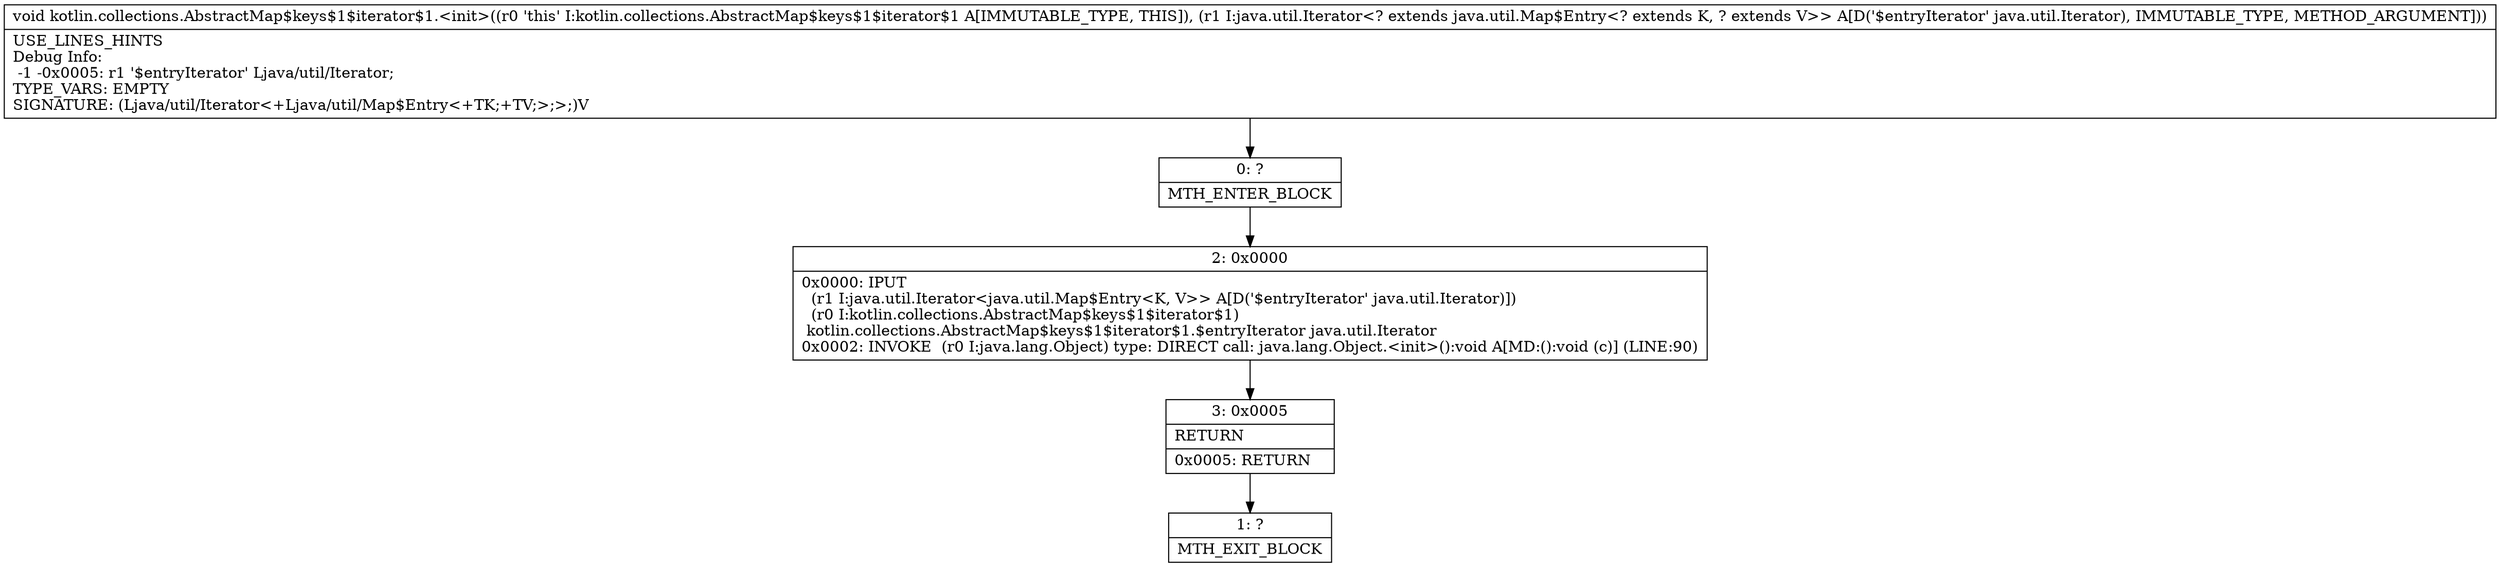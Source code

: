 digraph "CFG forkotlin.collections.AbstractMap$keys$1$iterator$1.\<init\>(Ljava\/util\/Iterator;)V" {
Node_0 [shape=record,label="{0\:\ ?|MTH_ENTER_BLOCK\l}"];
Node_2 [shape=record,label="{2\:\ 0x0000|0x0000: IPUT  \l  (r1 I:java.util.Iterator\<java.util.Map$Entry\<K, V\>\> A[D('$entryIterator' java.util.Iterator)])\l  (r0 I:kotlin.collections.AbstractMap$keys$1$iterator$1)\l kotlin.collections.AbstractMap$keys$1$iterator$1.$entryIterator java.util.Iterator \l0x0002: INVOKE  (r0 I:java.lang.Object) type: DIRECT call: java.lang.Object.\<init\>():void A[MD:():void (c)] (LINE:90)\l}"];
Node_3 [shape=record,label="{3\:\ 0x0005|RETURN\l|0x0005: RETURN   \l}"];
Node_1 [shape=record,label="{1\:\ ?|MTH_EXIT_BLOCK\l}"];
MethodNode[shape=record,label="{void kotlin.collections.AbstractMap$keys$1$iterator$1.\<init\>((r0 'this' I:kotlin.collections.AbstractMap$keys$1$iterator$1 A[IMMUTABLE_TYPE, THIS]), (r1 I:java.util.Iterator\<? extends java.util.Map$Entry\<? extends K, ? extends V\>\> A[D('$entryIterator' java.util.Iterator), IMMUTABLE_TYPE, METHOD_ARGUMENT]))  | USE_LINES_HINTS\lDebug Info:\l  \-1 \-0x0005: r1 '$entryIterator' Ljava\/util\/Iterator;\lTYPE_VARS: EMPTY\lSIGNATURE: (Ljava\/util\/Iterator\<+Ljava\/util\/Map$Entry\<+TK;+TV;\>;\>;)V\l}"];
MethodNode -> Node_0;Node_0 -> Node_2;
Node_2 -> Node_3;
Node_3 -> Node_1;
}

